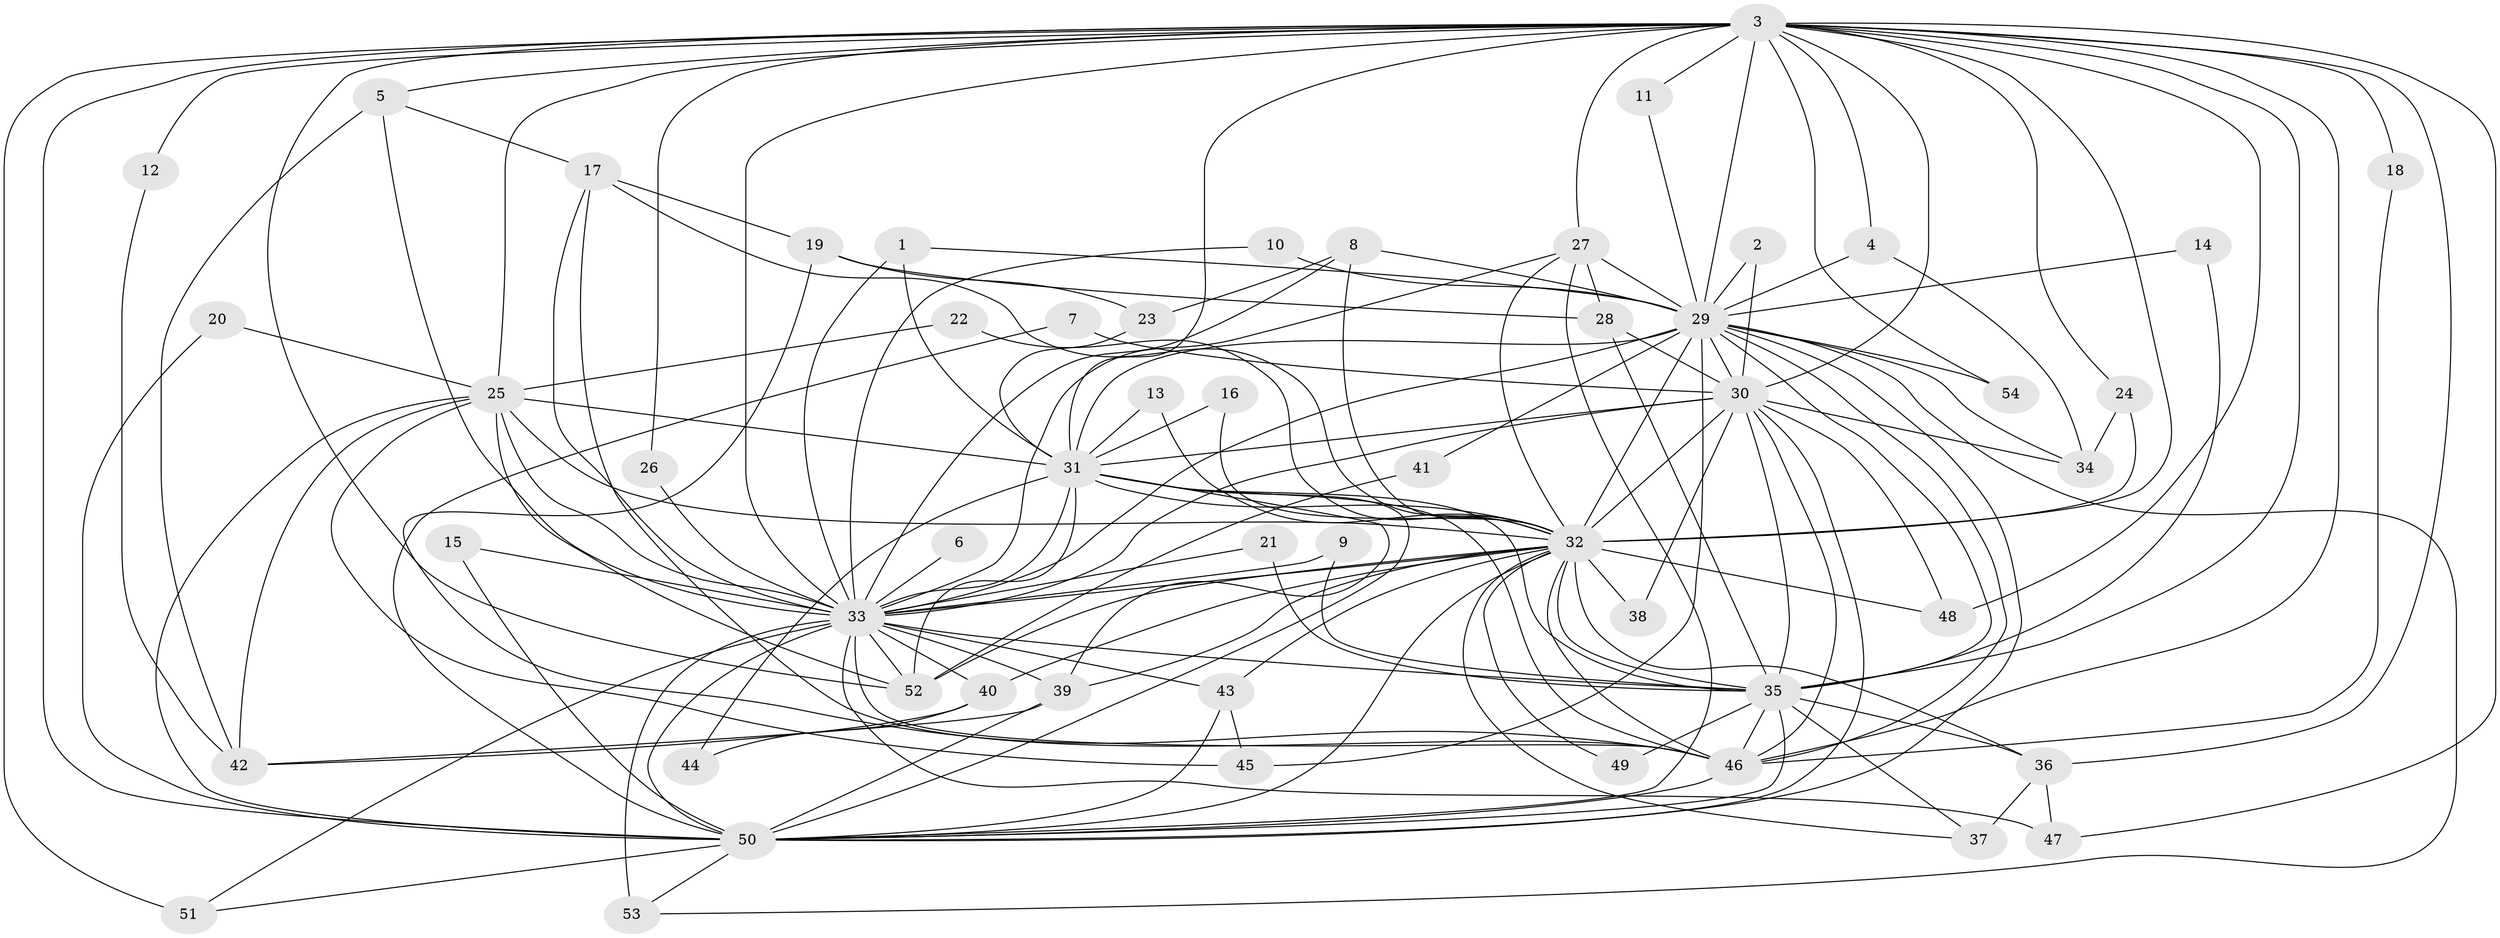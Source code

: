 // original degree distribution, {23: 0.009345794392523364, 15: 0.009345794392523364, 18: 0.018691588785046728, 13: 0.009345794392523364, 20: 0.009345794392523364, 37: 0.009345794392523364, 31: 0.009345794392523364, 19: 0.009345794392523364, 26: 0.009345794392523364, 5: 0.04672897196261682, 9: 0.009345794392523364, 3: 0.18691588785046728, 2: 0.5700934579439252, 4: 0.08411214953271028, 6: 0.009345794392523364}
// Generated by graph-tools (version 1.1) at 2025/25/03/09/25 03:25:48]
// undirected, 54 vertices, 155 edges
graph export_dot {
graph [start="1"]
  node [color=gray90,style=filled];
  1;
  2;
  3;
  4;
  5;
  6;
  7;
  8;
  9;
  10;
  11;
  12;
  13;
  14;
  15;
  16;
  17;
  18;
  19;
  20;
  21;
  22;
  23;
  24;
  25;
  26;
  27;
  28;
  29;
  30;
  31;
  32;
  33;
  34;
  35;
  36;
  37;
  38;
  39;
  40;
  41;
  42;
  43;
  44;
  45;
  46;
  47;
  48;
  49;
  50;
  51;
  52;
  53;
  54;
  1 -- 29 [weight=1.0];
  1 -- 31 [weight=1.0];
  1 -- 33 [weight=1.0];
  2 -- 29 [weight=1.0];
  2 -- 30 [weight=1.0];
  3 -- 4 [weight=1.0];
  3 -- 5 [weight=1.0];
  3 -- 11 [weight=1.0];
  3 -- 12 [weight=1.0];
  3 -- 18 [weight=1.0];
  3 -- 24 [weight=1.0];
  3 -- 25 [weight=1.0];
  3 -- 26 [weight=1.0];
  3 -- 27 [weight=1.0];
  3 -- 29 [weight=2.0];
  3 -- 30 [weight=2.0];
  3 -- 31 [weight=2.0];
  3 -- 32 [weight=4.0];
  3 -- 33 [weight=3.0];
  3 -- 35 [weight=3.0];
  3 -- 36 [weight=1.0];
  3 -- 46 [weight=2.0];
  3 -- 47 [weight=1.0];
  3 -- 48 [weight=1.0];
  3 -- 50 [weight=2.0];
  3 -- 51 [weight=2.0];
  3 -- 52 [weight=1.0];
  3 -- 54 [weight=1.0];
  4 -- 29 [weight=1.0];
  4 -- 34 [weight=1.0];
  5 -- 17 [weight=1.0];
  5 -- 33 [weight=1.0];
  5 -- 42 [weight=1.0];
  6 -- 33 [weight=1.0];
  7 -- 30 [weight=1.0];
  7 -- 50 [weight=1.0];
  8 -- 23 [weight=1.0];
  8 -- 29 [weight=1.0];
  8 -- 32 [weight=1.0];
  8 -- 33 [weight=1.0];
  9 -- 33 [weight=1.0];
  9 -- 35 [weight=1.0];
  10 -- 29 [weight=1.0];
  10 -- 33 [weight=1.0];
  11 -- 29 [weight=1.0];
  12 -- 42 [weight=1.0];
  13 -- 31 [weight=1.0];
  13 -- 32 [weight=1.0];
  14 -- 29 [weight=1.0];
  14 -- 35 [weight=1.0];
  15 -- 33 [weight=1.0];
  15 -- 50 [weight=1.0];
  16 -- 31 [weight=1.0];
  16 -- 32 [weight=1.0];
  17 -- 19 [weight=1.0];
  17 -- 32 [weight=1.0];
  17 -- 33 [weight=1.0];
  17 -- 46 [weight=1.0];
  18 -- 46 [weight=1.0];
  19 -- 23 [weight=1.0];
  19 -- 28 [weight=1.0];
  19 -- 46 [weight=1.0];
  20 -- 25 [weight=1.0];
  20 -- 50 [weight=1.0];
  21 -- 33 [weight=1.0];
  21 -- 35 [weight=1.0];
  22 -- 25 [weight=1.0];
  22 -- 32 [weight=1.0];
  23 -- 31 [weight=1.0];
  24 -- 32 [weight=1.0];
  24 -- 34 [weight=1.0];
  25 -- 31 [weight=1.0];
  25 -- 32 [weight=2.0];
  25 -- 33 [weight=1.0];
  25 -- 42 [weight=1.0];
  25 -- 45 [weight=1.0];
  25 -- 50 [weight=1.0];
  25 -- 52 [weight=1.0];
  26 -- 33 [weight=1.0];
  27 -- 28 [weight=1.0];
  27 -- 29 [weight=1.0];
  27 -- 32 [weight=1.0];
  27 -- 33 [weight=1.0];
  27 -- 50 [weight=1.0];
  28 -- 30 [weight=2.0];
  28 -- 35 [weight=1.0];
  29 -- 30 [weight=1.0];
  29 -- 31 [weight=2.0];
  29 -- 32 [weight=1.0];
  29 -- 33 [weight=1.0];
  29 -- 34 [weight=2.0];
  29 -- 35 [weight=1.0];
  29 -- 41 [weight=1.0];
  29 -- 45 [weight=1.0];
  29 -- 46 [weight=1.0];
  29 -- 50 [weight=1.0];
  29 -- 53 [weight=1.0];
  29 -- 54 [weight=1.0];
  30 -- 31 [weight=2.0];
  30 -- 32 [weight=2.0];
  30 -- 33 [weight=1.0];
  30 -- 34 [weight=1.0];
  30 -- 35 [weight=1.0];
  30 -- 38 [weight=1.0];
  30 -- 46 [weight=2.0];
  30 -- 48 [weight=1.0];
  30 -- 50 [weight=1.0];
  31 -- 32 [weight=1.0];
  31 -- 33 [weight=1.0];
  31 -- 35 [weight=1.0];
  31 -- 39 [weight=1.0];
  31 -- 44 [weight=1.0];
  31 -- 46 [weight=1.0];
  31 -- 50 [weight=1.0];
  31 -- 52 [weight=1.0];
  32 -- 33 [weight=2.0];
  32 -- 35 [weight=2.0];
  32 -- 36 [weight=2.0];
  32 -- 37 [weight=1.0];
  32 -- 38 [weight=1.0];
  32 -- 39 [weight=1.0];
  32 -- 40 [weight=2.0];
  32 -- 43 [weight=1.0];
  32 -- 46 [weight=1.0];
  32 -- 48 [weight=1.0];
  32 -- 49 [weight=1.0];
  32 -- 50 [weight=2.0];
  32 -- 52 [weight=1.0];
  33 -- 35 [weight=1.0];
  33 -- 39 [weight=1.0];
  33 -- 40 [weight=1.0];
  33 -- 43 [weight=1.0];
  33 -- 46 [weight=1.0];
  33 -- 47 [weight=1.0];
  33 -- 50 [weight=1.0];
  33 -- 51 [weight=1.0];
  33 -- 52 [weight=1.0];
  33 -- 53 [weight=2.0];
  35 -- 36 [weight=1.0];
  35 -- 37 [weight=1.0];
  35 -- 46 [weight=1.0];
  35 -- 49 [weight=2.0];
  35 -- 50 [weight=1.0];
  36 -- 37 [weight=1.0];
  36 -- 47 [weight=1.0];
  39 -- 42 [weight=1.0];
  39 -- 50 [weight=1.0];
  40 -- 42 [weight=1.0];
  40 -- 44 [weight=1.0];
  41 -- 52 [weight=1.0];
  43 -- 45 [weight=1.0];
  43 -- 50 [weight=1.0];
  46 -- 50 [weight=1.0];
  50 -- 51 [weight=1.0];
  50 -- 53 [weight=1.0];
}
